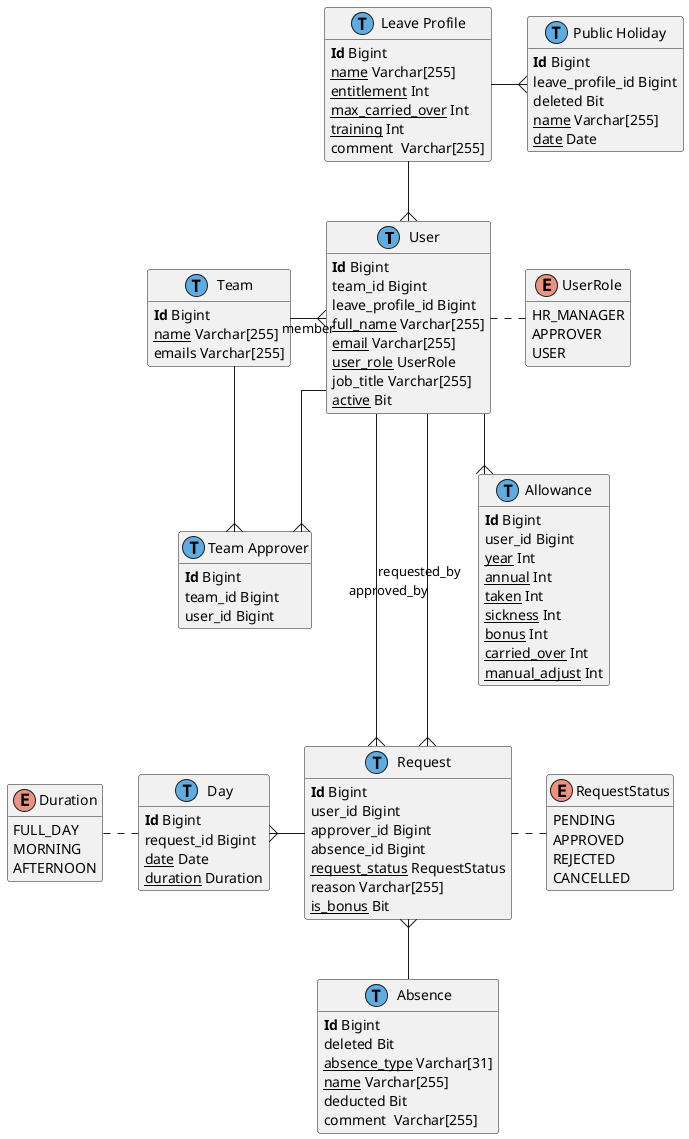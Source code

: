 @startuml
!define Table(name,desc) class name as "desc" << (T,#5DADE2) >>
' we use bold for primary key
' green color for unique
' and underscore for not_null
!define primary_key(x) <b>x</b>
!define unique(x) <color:green>x</color>
!define not_null(x) <u>x</u>
' other tags available:
' <i></i>
' <back:COLOR></color>, where color is a color name or html color code
' (#FFAACC)
' see: http://plantuml.com/classes.html#More
hide methods
skinparam linetype ortho

' entities

Table(user, "User") {
  primary_key(Id) Bigint
  team_id Bigint
  leave_profile_id Bigint
  not_null(full_name) Varchar[255]
  not_null(email) Varchar[255]
  not_null(user_role) UserRole
  job_title Varchar[255]
  not_null(active) Bit
}

Table(team_approver, "Team Approver") {
  primary_key(Id) Bigint
  deleted (Bit)
  team_id Bigint
  user_id Bigint
}

Table(team, "Team") {
  primary_key(Id) Bigint
  not_null(name) Varchar[255]
  emails Varchar[255]
}

Table(allowance, "Allowance") {
  primary_key(Id) Bigint
  user_id Bigint
  not_null(year) Int
  not_null(annual) Int
  not_null(taken) Int
  not_null(sickness) Int
  not_null(bonus) Int
  not_null(carried_over) Int
  not_null(manual_adjust) Int
}

Table(request, "Request") {
  primary_key(Id) Bigint
  user_id Bigint
  approver_id Bigint
  absence_id Bigint
  not_null(request_status) RequestStatus
  reason Varchar[255]
  not_null(is_bonus) Bit
}

Table(absence, "Absence") {
  primary_key(Id) Bigint
  deleted Bit
  not_null(absence_type) Varchar[31]
  not_null(name) Varchar[255]
  deducted Bit
  comment  Varchar[255]
}

Table(day, "Day") {
  primary_key(Id) Bigint
  request_id Bigint
  not_null(date) Date
  not_null(duration) Duration
}

Table(leave_profile, "Leave Profile") {
  primary_key(Id) Bigint
  not_null(name) Varchar[255]
  not_null(entitlement) Int
  not_null(max_carried_over) Int
  not_null(training) Int
  comment  Varchar[255]
}

Table(public_holiday, "Public Holiday") {
  primary_key(Id) Bigint
  leave_profile_id Bigint
  deleted Bit
  not_null(name) Varchar[255]
  not_null(date) Date
}

enum Duration {
  FULL_DAY
  MORNING
  AFTERNOON
}

enum RequestStatus {
  PENDING
  APPROVED
  REJECTED
  CANCELLED
}

enum UserRole {
  HR_MANAGER
  APPROVER
  USER
}

' relationships

' one to many relationship
user --{ team_approver
team -{ team_approver
team -{ user : member
user . UserRole
user --{ allowance
user --{ request : requested_by
user ---{ request : approved_by
request }-- absence
day }- request
leave_profile --{ user
leave_profile -{ public_holiday
Duration . day
request . RequestStatus
@enduml
